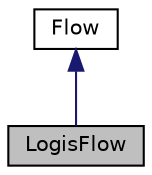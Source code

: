 digraph "LogisFlow"
{
 // LATEX_PDF_SIZE
  edge [fontname="Helvetica",fontsize="10",labelfontname="Helvetica",labelfontsize="10"];
  node [fontname="Helvetica",fontsize="10",shape=record];
  Node1 [label="LogisFlow",height=0.2,width=0.4,color="black", fillcolor="grey75", style="filled", fontcolor="black",tooltip="A Class that inherits \"Flow\" implementing the virtual function \"execute\" with a logistic equation."];
  Node2 -> Node1 [dir="back",color="midnightblue",fontsize="10",style="solid",fontname="Helvetica"];
  Node2 [label="Flow",height=0.2,width=0.4,color="black", fillcolor="white", style="filled",URL="$class_flow.html",tooltip="A Flow is a connection between two systems."];
}
